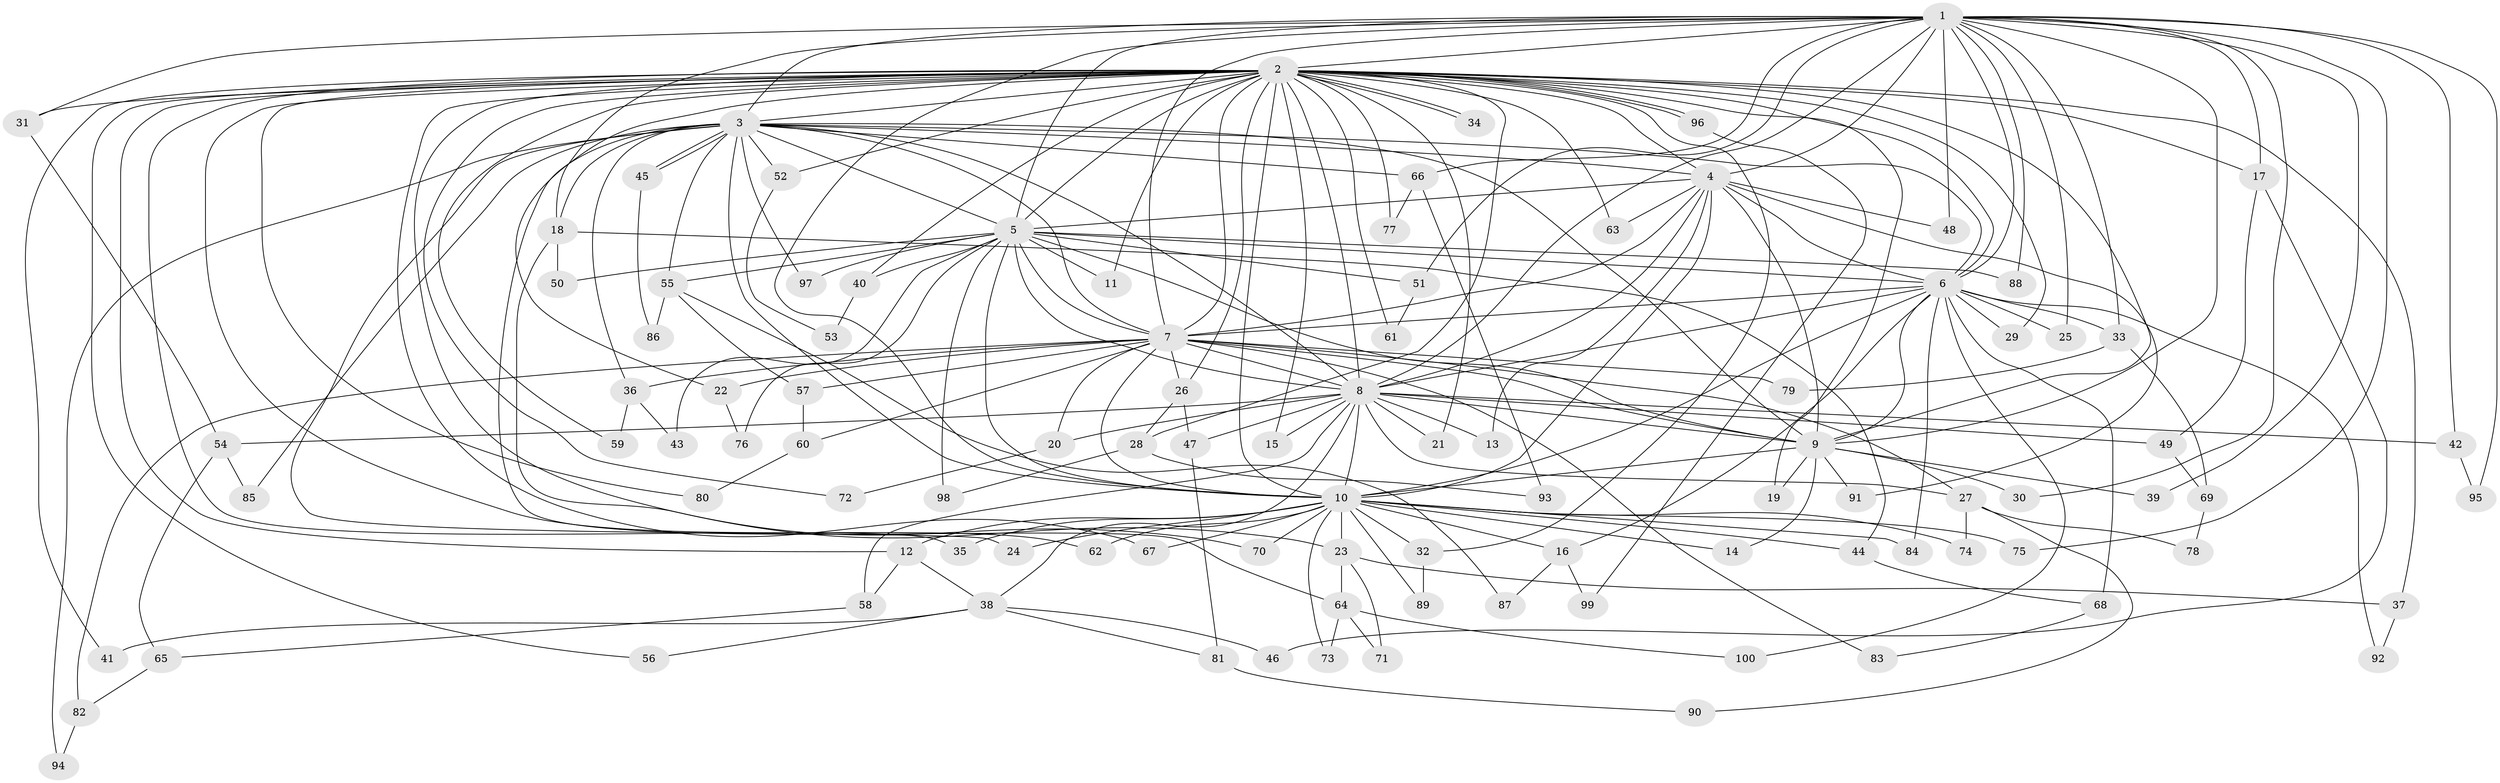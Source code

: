 // Generated by graph-tools (version 1.1) at 2025/11/02/21/25 10:11:07]
// undirected, 100 vertices, 225 edges
graph export_dot {
graph [start="1"]
  node [color=gray90,style=filled];
  1;
  2;
  3;
  4;
  5;
  6;
  7;
  8;
  9;
  10;
  11;
  12;
  13;
  14;
  15;
  16;
  17;
  18;
  19;
  20;
  21;
  22;
  23;
  24;
  25;
  26;
  27;
  28;
  29;
  30;
  31;
  32;
  33;
  34;
  35;
  36;
  37;
  38;
  39;
  40;
  41;
  42;
  43;
  44;
  45;
  46;
  47;
  48;
  49;
  50;
  51;
  52;
  53;
  54;
  55;
  56;
  57;
  58;
  59;
  60;
  61;
  62;
  63;
  64;
  65;
  66;
  67;
  68;
  69;
  70;
  71;
  72;
  73;
  74;
  75;
  76;
  77;
  78;
  79;
  80;
  81;
  82;
  83;
  84;
  85;
  86;
  87;
  88;
  89;
  90;
  91;
  92;
  93;
  94;
  95;
  96;
  97;
  98;
  99;
  100;
  1 -- 2;
  1 -- 3;
  1 -- 4;
  1 -- 5;
  1 -- 6;
  1 -- 7;
  1 -- 8;
  1 -- 9;
  1 -- 10;
  1 -- 17;
  1 -- 18;
  1 -- 25;
  1 -- 30;
  1 -- 31;
  1 -- 33;
  1 -- 39;
  1 -- 42;
  1 -- 48;
  1 -- 51;
  1 -- 66;
  1 -- 75;
  1 -- 88;
  1 -- 95;
  2 -- 3;
  2 -- 4;
  2 -- 5;
  2 -- 6;
  2 -- 7;
  2 -- 8;
  2 -- 9;
  2 -- 10;
  2 -- 11;
  2 -- 12;
  2 -- 15;
  2 -- 17;
  2 -- 19;
  2 -- 21;
  2 -- 22;
  2 -- 23;
  2 -- 26;
  2 -- 28;
  2 -- 29;
  2 -- 31;
  2 -- 32;
  2 -- 34;
  2 -- 34;
  2 -- 35;
  2 -- 37;
  2 -- 40;
  2 -- 41;
  2 -- 52;
  2 -- 56;
  2 -- 59;
  2 -- 61;
  2 -- 62;
  2 -- 63;
  2 -- 67;
  2 -- 72;
  2 -- 77;
  2 -- 80;
  2 -- 96;
  2 -- 96;
  3 -- 4;
  3 -- 5;
  3 -- 6;
  3 -- 7;
  3 -- 8;
  3 -- 9;
  3 -- 10;
  3 -- 18;
  3 -- 24;
  3 -- 36;
  3 -- 45;
  3 -- 45;
  3 -- 52;
  3 -- 55;
  3 -- 64;
  3 -- 66;
  3 -- 85;
  3 -- 94;
  3 -- 97;
  4 -- 5;
  4 -- 6;
  4 -- 7;
  4 -- 8;
  4 -- 9;
  4 -- 10;
  4 -- 13;
  4 -- 48;
  4 -- 63;
  4 -- 91;
  5 -- 6;
  5 -- 7;
  5 -- 8;
  5 -- 9;
  5 -- 10;
  5 -- 11;
  5 -- 40;
  5 -- 43;
  5 -- 50;
  5 -- 51;
  5 -- 55;
  5 -- 76;
  5 -- 88;
  5 -- 97;
  5 -- 98;
  6 -- 7;
  6 -- 8;
  6 -- 9;
  6 -- 10;
  6 -- 16;
  6 -- 25;
  6 -- 29;
  6 -- 33;
  6 -- 68;
  6 -- 84;
  6 -- 92;
  6 -- 100;
  7 -- 8;
  7 -- 9;
  7 -- 10;
  7 -- 20;
  7 -- 22;
  7 -- 26;
  7 -- 27;
  7 -- 36;
  7 -- 57;
  7 -- 60;
  7 -- 79;
  7 -- 82;
  7 -- 83;
  8 -- 9;
  8 -- 10;
  8 -- 13;
  8 -- 15;
  8 -- 20;
  8 -- 21;
  8 -- 27;
  8 -- 38;
  8 -- 42;
  8 -- 47;
  8 -- 49;
  8 -- 54;
  8 -- 58;
  9 -- 10;
  9 -- 14;
  9 -- 19;
  9 -- 30;
  9 -- 39;
  9 -- 91;
  10 -- 12;
  10 -- 14;
  10 -- 16;
  10 -- 23;
  10 -- 24;
  10 -- 32;
  10 -- 35;
  10 -- 44;
  10 -- 62;
  10 -- 67;
  10 -- 70;
  10 -- 73;
  10 -- 74;
  10 -- 75;
  10 -- 84;
  10 -- 89;
  12 -- 38;
  12 -- 58;
  16 -- 87;
  16 -- 99;
  17 -- 46;
  17 -- 49;
  18 -- 44;
  18 -- 50;
  18 -- 70;
  20 -- 72;
  22 -- 76;
  23 -- 37;
  23 -- 64;
  23 -- 71;
  26 -- 28;
  26 -- 47;
  27 -- 74;
  27 -- 78;
  27 -- 90;
  28 -- 93;
  28 -- 98;
  31 -- 54;
  32 -- 89;
  33 -- 69;
  33 -- 79;
  36 -- 43;
  36 -- 59;
  37 -- 92;
  38 -- 41;
  38 -- 46;
  38 -- 56;
  38 -- 81;
  40 -- 53;
  42 -- 95;
  44 -- 68;
  45 -- 86;
  47 -- 81;
  49 -- 69;
  51 -- 61;
  52 -- 53;
  54 -- 65;
  54 -- 85;
  55 -- 57;
  55 -- 86;
  55 -- 87;
  57 -- 60;
  58 -- 65;
  60 -- 80;
  64 -- 71;
  64 -- 73;
  64 -- 100;
  65 -- 82;
  66 -- 77;
  66 -- 93;
  68 -- 83;
  69 -- 78;
  81 -- 90;
  82 -- 94;
  96 -- 99;
}
